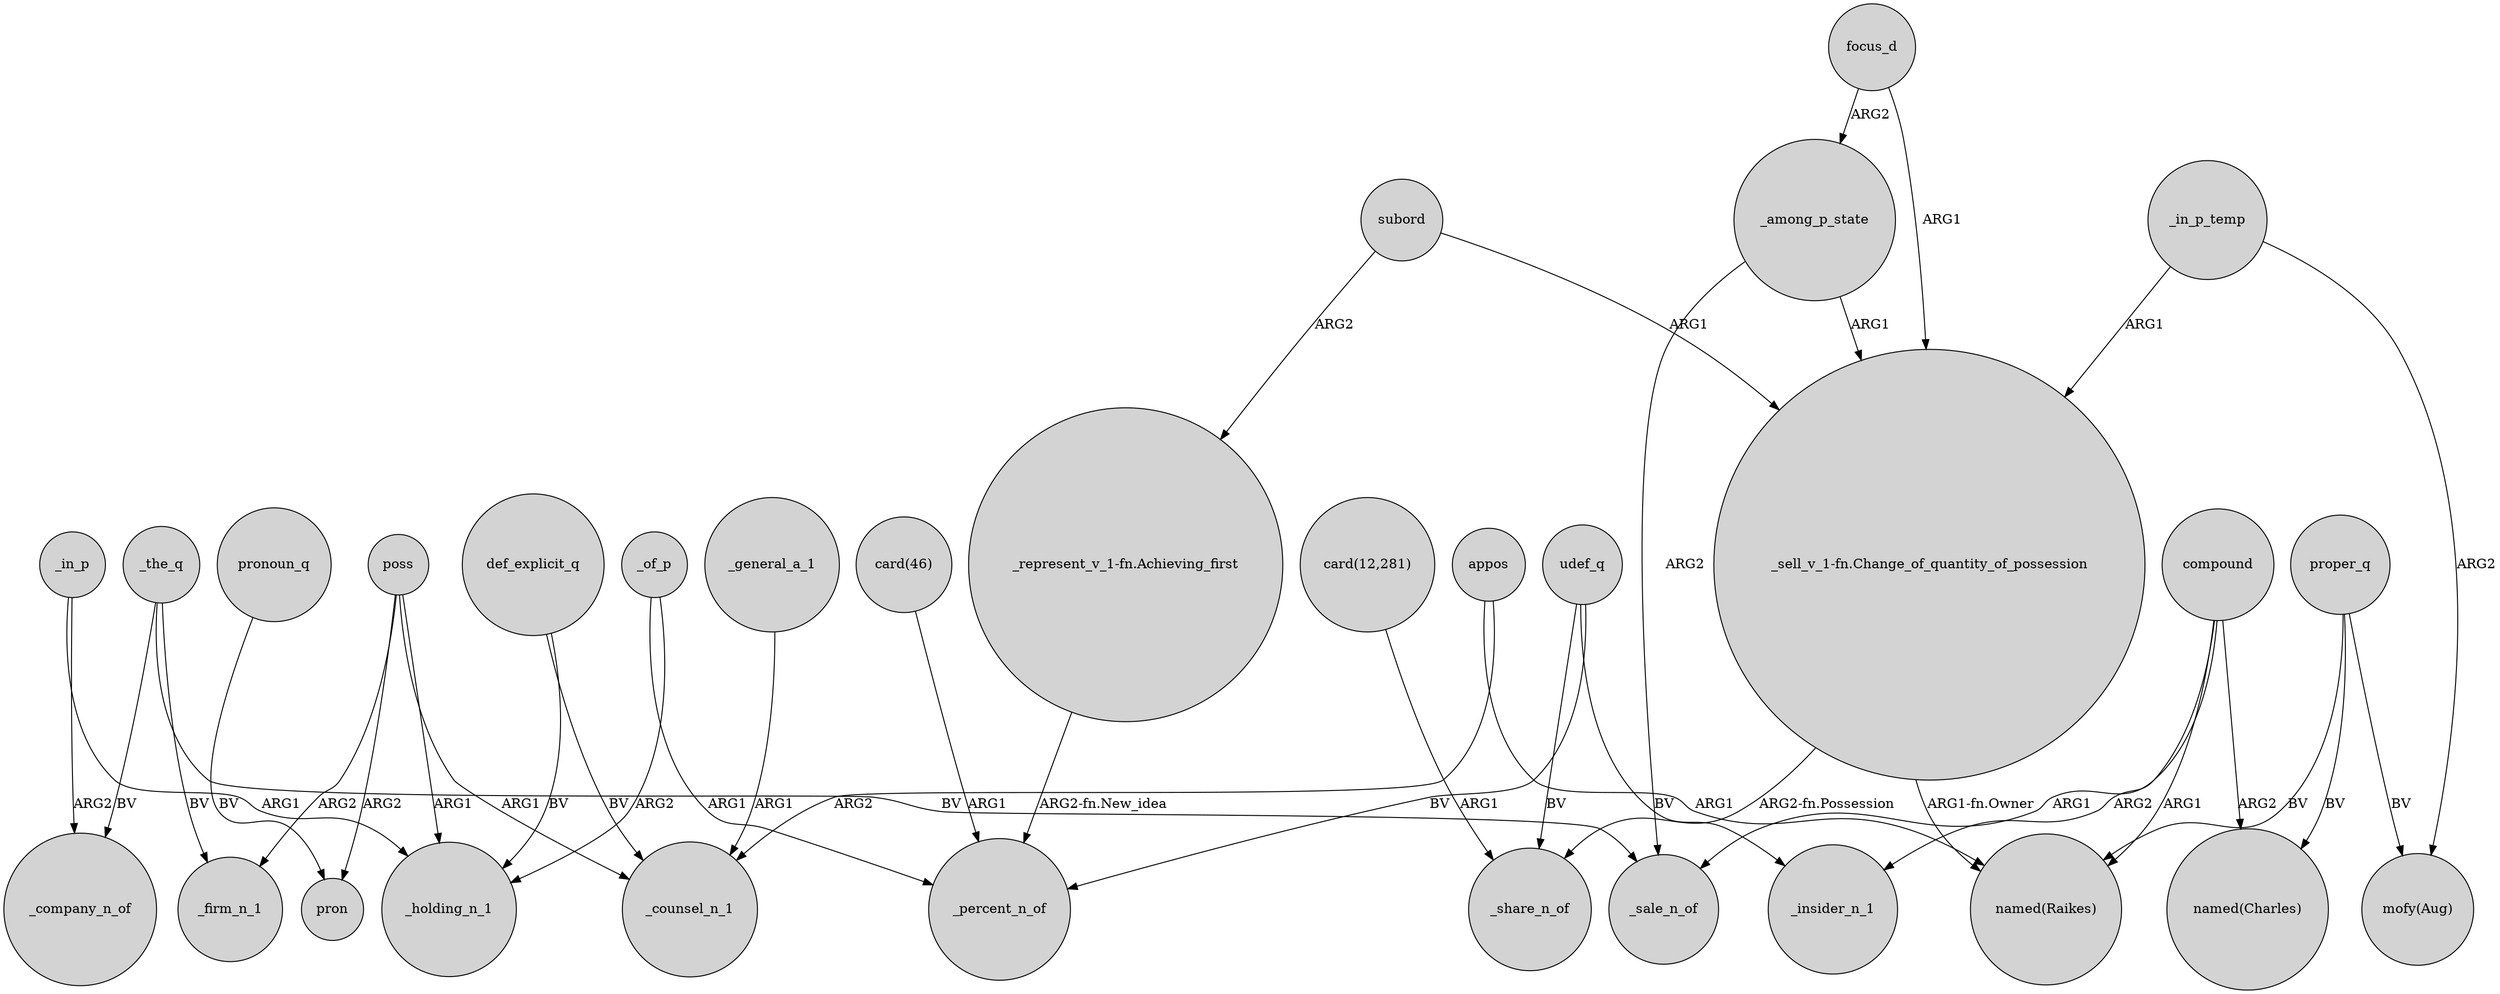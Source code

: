 digraph {
	node [shape=circle style=filled]
	_in_p -> _company_n_of [label=ARG2]
	_in_p_temp -> "mofy(Aug)" [label=ARG2]
	"_represent_v_1-fn.Achieving_first" -> _percent_n_of [label="ARG2-fn.New_idea"]
	"_sell_v_1-fn.Change_of_quantity_of_possession" -> _share_n_of [label="ARG2-fn.Possession"]
	udef_q -> _insider_n_1 [label=BV]
	_general_a_1 -> _counsel_n_1 [label=ARG1]
	proper_q -> "mofy(Aug)" [label=BV]
	subord -> "_represent_v_1-fn.Achieving_first" [label=ARG2]
	_in_p_temp -> "_sell_v_1-fn.Change_of_quantity_of_possession" [label=ARG1]
	_of_p -> _percent_n_of [label=ARG1]
	subord -> "_sell_v_1-fn.Change_of_quantity_of_possession" [label=ARG1]
	appos -> _counsel_n_1 [label=ARG2]
	proper_q -> "named(Charles)" [label=BV]
	pronoun_q -> pron [label=BV]
	poss -> pron [label=ARG2]
	focus_d -> "_sell_v_1-fn.Change_of_quantity_of_possession" [label=ARG1]
	_the_q -> _firm_n_1 [label=BV]
	"card(12,281)" -> _share_n_of [label=ARG1]
	udef_q -> _percent_n_of [label=BV]
	proper_q -> "named(Raikes)" [label=BV]
	appos -> "named(Raikes)" [label=ARG1]
	udef_q -> _share_n_of [label=BV]
	"card(46)" -> _percent_n_of [label=ARG1]
	"_sell_v_1-fn.Change_of_quantity_of_possession" -> "named(Raikes)" [label="ARG1-fn.Owner"]
	poss -> _counsel_n_1 [label=ARG1]
	def_explicit_q -> _counsel_n_1 [label=BV]
	compound -> "named(Raikes)" [label=ARG1]
	def_explicit_q -> _holding_n_1 [label=BV]
	poss -> _holding_n_1 [label=ARG1]
	compound -> "named(Charles)" [label=ARG2]
	_among_p_state -> _sale_n_of [label=ARG2]
	focus_d -> _among_p_state [label=ARG2]
	compound -> _insider_n_1 [label=ARG2]
	_of_p -> _holding_n_1 [label=ARG2]
	_among_p_state -> "_sell_v_1-fn.Change_of_quantity_of_possession" [label=ARG1]
	poss -> _firm_n_1 [label=ARG2]
	_in_p -> _holding_n_1 [label=ARG1]
	_the_q -> _sale_n_of [label=BV]
	_the_q -> _company_n_of [label=BV]
	compound -> _sale_n_of [label=ARG1]
}
